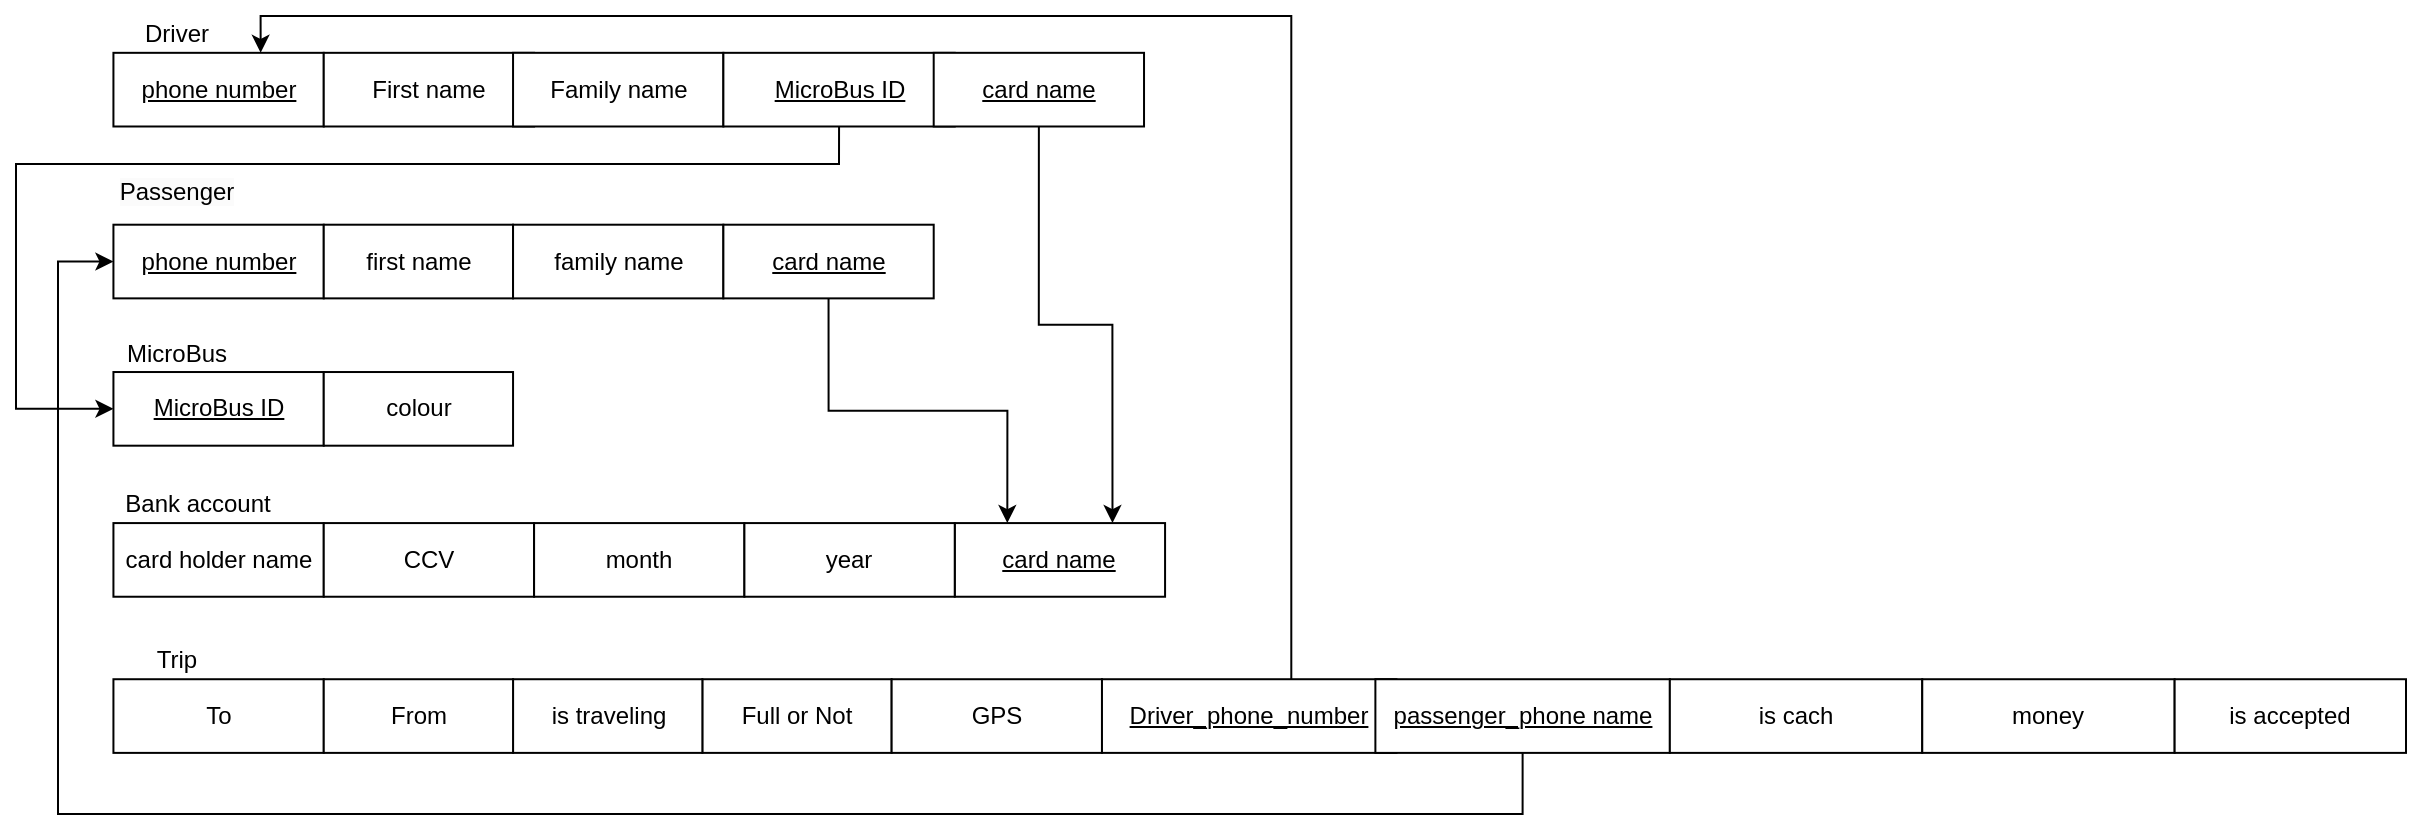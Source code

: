 <mxfile version="22.1.2" type="device">
  <diagram name="Page-1" id="LFaFiX9sYo1zRj2lnzwh">
    <mxGraphModel dx="2359" dy="2034" grid="0" gridSize="10" guides="1" tooltips="1" connect="1" arrows="1" fold="1" page="1" pageScale="1" pageWidth="850" pageHeight="1100" math="0" shadow="0">
      <root>
        <mxCell id="0" />
        <mxCell id="1" parent="0" />
        <mxCell id="C--NE389PpcoagH8Nilt-1" value="&lt;u&gt;phone number&lt;/u&gt;" style="rounded=0;whiteSpace=wrap;html=1;verticalAlign=middle;align=center;" parent="1" vertex="1">
          <mxGeometry x="-15.287" y="18.415" width="105.164" height="36.831" as="geometry" />
        </mxCell>
        <mxCell id="C--NE389PpcoagH8Nilt-2" value="First name" style="rounded=0;whiteSpace=wrap;html=1;verticalAlign=middle;align=center;" parent="1" vertex="1">
          <mxGeometry x="89.877" y="18.415" width="105.164" height="36.831" as="geometry" />
        </mxCell>
        <mxCell id="C--NE389PpcoagH8Nilt-4" value="Family name" style="rounded=0;whiteSpace=wrap;html=1;verticalAlign=middle;align=center;" parent="1" vertex="1">
          <mxGeometry x="184.525" y="18.415" width="105.164" height="36.831" as="geometry" />
        </mxCell>
        <mxCell id="C--NE389PpcoagH8Nilt-5" value="Driver" style="text;html=1;strokeColor=none;fillColor=none;align=center;verticalAlign=middle;whiteSpace=wrap;rounded=0;" parent="1" vertex="1">
          <mxGeometry x="-15.287" width="63.098" height="18.415" as="geometry" />
        </mxCell>
        <mxCell id="C--NE389PpcoagH8Nilt-6" value="&lt;u&gt;phone number&lt;/u&gt;" style="rounded=0;whiteSpace=wrap;html=1;verticalAlign=middle;align=center;" parent="1" vertex="1">
          <mxGeometry x="-15.287" y="104.354" width="105.164" height="36.831" as="geometry" />
        </mxCell>
        <mxCell id="C--NE389PpcoagH8Nilt-7" value="&#xa;&lt;span style=&quot;color: rgb(0, 0, 0); font-family: Helvetica; font-size: 12px; font-style: normal; font-variant-ligatures: normal; font-variant-caps: normal; font-weight: 400; letter-spacing: normal; orphans: 2; text-indent: 0px; text-transform: none; widows: 2; word-spacing: 0px; -webkit-text-stroke-width: 0px; background-color: rgb(251, 251, 251); text-decoration-thickness: initial; text-decoration-style: initial; text-decoration-color: initial; float: none; display: inline !important;&quot;&gt;Passenger&lt;/span&gt;&#xa;&#xa;" style="text;html=1;strokeColor=none;fillColor=none;align=center;verticalAlign=middle;whiteSpace=wrap;rounded=0;" parent="1" vertex="1">
          <mxGeometry x="-15.287" y="85.938" width="63.098" height="18.415" as="geometry" />
        </mxCell>
        <mxCell id="C--NE389PpcoagH8Nilt-8" value="first name" style="rounded=0;whiteSpace=wrap;html=1;verticalAlign=middle;align=center;" parent="1" vertex="1">
          <mxGeometry x="89.877" y="104.354" width="94.648" height="36.831" as="geometry" />
        </mxCell>
        <mxCell id="C--NE389PpcoagH8Nilt-9" value="family name" style="rounded=0;whiteSpace=wrap;html=1;verticalAlign=middle;align=center;" parent="1" vertex="1">
          <mxGeometry x="184.525" y="104.354" width="105.164" height="36.831" as="geometry" />
        </mxCell>
        <mxCell id="C--NE389PpcoagH8Nilt-10" value="&lt;u&gt;MicroBus ID&lt;/u&gt;" style="rounded=0;whiteSpace=wrap;html=1;verticalAlign=middle;align=center;" parent="1" vertex="1">
          <mxGeometry x="-15.287" y="178.015" width="105.164" height="36.831" as="geometry" />
        </mxCell>
        <mxCell id="C--NE389PpcoagH8Nilt-11" value="colour" style="rounded=0;whiteSpace=wrap;html=1;verticalAlign=middle;align=center;" parent="1" vertex="1">
          <mxGeometry x="89.877" y="178.015" width="94.648" height="36.831" as="geometry" />
        </mxCell>
        <mxCell id="C--NE389PpcoagH8Nilt-12" value="MicroBus" style="text;html=1;strokeColor=none;fillColor=none;align=center;verticalAlign=middle;whiteSpace=wrap;rounded=0;" parent="1" vertex="1">
          <mxGeometry x="-15.287" y="159.6" width="63.098" height="18.415" as="geometry" />
        </mxCell>
        <mxCell id="C--NE389PpcoagH8Nilt-43" style="edgeStyle=orthogonalEdgeStyle;rounded=0;orthogonalLoop=1;jettySize=auto;html=1;exitX=0.5;exitY=1;exitDx=0;exitDy=0;entryX=0;entryY=0.5;entryDx=0;entryDy=0;verticalAlign=middle;align=center;" parent="1" source="C--NE389PpcoagH8Nilt-13" target="C--NE389PpcoagH8Nilt-10" edge="1">
          <mxGeometry relative="1" as="geometry">
            <Array as="points">
              <mxPoint x="348" y="74" />
              <mxPoint x="-64" y="74" />
              <mxPoint x="-64" y="196" />
            </Array>
          </mxGeometry>
        </mxCell>
        <mxCell id="C--NE389PpcoagH8Nilt-13" value="&lt;u&gt;MicroBus ID&lt;/u&gt;" style="rounded=0;whiteSpace=wrap;html=1;verticalAlign=middle;align=center;" parent="1" vertex="1">
          <mxGeometry x="289.689" y="18.415" width="115.68" height="36.831" as="geometry" />
        </mxCell>
        <mxCell id="C--NE389PpcoagH8Nilt-16" value="card holder name" style="rounded=0;whiteSpace=wrap;html=1;verticalAlign=middle;align=center;" parent="1" vertex="1">
          <mxGeometry x="-15.287" y="253.538" width="105.164" height="36.831" as="geometry" />
        </mxCell>
        <mxCell id="C--NE389PpcoagH8Nilt-17" value="&lt;u&gt;card name&lt;/u&gt;" style="rounded=0;whiteSpace=wrap;html=1;verticalAlign=middle;align=center;" parent="1" vertex="1">
          <mxGeometry x="405.369" y="253.538" width="105.164" height="36.831" as="geometry" />
        </mxCell>
        <mxCell id="C--NE389PpcoagH8Nilt-18" value="CCV" style="rounded=0;whiteSpace=wrap;html=1;verticalAlign=middle;align=center;" parent="1" vertex="1">
          <mxGeometry x="89.877" y="253.538" width="105.164" height="36.831" as="geometry" />
        </mxCell>
        <mxCell id="C--NE389PpcoagH8Nilt-19" value="month" style="rounded=0;whiteSpace=wrap;html=1;verticalAlign=middle;align=center;" parent="1" vertex="1">
          <mxGeometry x="195.041" y="253.538" width="105.164" height="36.831" as="geometry" />
        </mxCell>
        <mxCell id="C--NE389PpcoagH8Nilt-20" value="year" style="rounded=0;whiteSpace=wrap;html=1;verticalAlign=middle;align=center;" parent="1" vertex="1">
          <mxGeometry x="300.205" y="253.538" width="105.164" height="36.831" as="geometry" />
        </mxCell>
        <mxCell id="C--NE389PpcoagH8Nilt-23" style="edgeStyle=orthogonalEdgeStyle;rounded=0;orthogonalLoop=1;jettySize=auto;html=1;exitX=0.5;exitY=1;exitDx=0;exitDy=0;entryX=0.75;entryY=0;entryDx=0;entryDy=0;verticalAlign=middle;align=center;" parent="1" source="C--NE389PpcoagH8Nilt-21" target="C--NE389PpcoagH8Nilt-17" edge="1">
          <mxGeometry relative="1" as="geometry" />
        </mxCell>
        <mxCell id="C--NE389PpcoagH8Nilt-21" value="&lt;u&gt;card name&lt;/u&gt;" style="rounded=0;whiteSpace=wrap;html=1;verticalAlign=middle;align=center;" parent="1" vertex="1">
          <mxGeometry x="394.852" y="18.415" width="105.164" height="36.831" as="geometry" />
        </mxCell>
        <mxCell id="C--NE389PpcoagH8Nilt-25" style="edgeStyle=orthogonalEdgeStyle;rounded=0;orthogonalLoop=1;jettySize=auto;html=1;exitX=0.5;exitY=1;exitDx=0;exitDy=0;entryX=0.25;entryY=0;entryDx=0;entryDy=0;verticalAlign=middle;align=center;" parent="1" source="C--NE389PpcoagH8Nilt-24" target="C--NE389PpcoagH8Nilt-17" edge="1">
          <mxGeometry relative="1" as="geometry" />
        </mxCell>
        <mxCell id="C--NE389PpcoagH8Nilt-24" value="&lt;u&gt;card name&lt;/u&gt;" style="rounded=0;whiteSpace=wrap;html=1;verticalAlign=middle;align=center;" parent="1" vertex="1">
          <mxGeometry x="289.689" y="104.354" width="105.164" height="36.831" as="geometry" />
        </mxCell>
        <mxCell id="C--NE389PpcoagH8Nilt-26" value="Bank account" style="text;html=1;strokeColor=none;fillColor=none;align=center;verticalAlign=middle;whiteSpace=wrap;rounded=0;" parent="1" vertex="1">
          <mxGeometry x="-15.287" y="235.123" width="84.131" height="18.415" as="geometry" />
        </mxCell>
        <mxCell id="C--NE389PpcoagH8Nilt-28" value="To" style="rounded=0;whiteSpace=wrap;html=1;verticalAlign=middle;align=center;" parent="1" vertex="1">
          <mxGeometry x="-15.287" y="331.615" width="105.164" height="36.831" as="geometry" />
        </mxCell>
        <mxCell id="C--NE389PpcoagH8Nilt-29" value="Full or Not" style="rounded=0;whiteSpace=wrap;html=1;verticalAlign=middle;align=center;" parent="1" vertex="1">
          <mxGeometry x="279.172" y="331.615" width="94.648" height="36.831" as="geometry" />
        </mxCell>
        <mxCell id="C--NE389PpcoagH8Nilt-30" value="is traveling" style="rounded=0;whiteSpace=wrap;html=1;verticalAlign=middle;align=center;" parent="1" vertex="1">
          <mxGeometry x="184.525" y="331.615" width="94.648" height="36.831" as="geometry" />
        </mxCell>
        <mxCell id="C--NE389PpcoagH8Nilt-31" value="From" style="rounded=0;whiteSpace=wrap;html=1;verticalAlign=middle;align=center;" parent="1" vertex="1">
          <mxGeometry x="89.877" y="331.615" width="94.648" height="36.831" as="geometry" />
        </mxCell>
        <mxCell id="C--NE389PpcoagH8Nilt-32" value="GPS" style="rounded=0;whiteSpace=wrap;html=1;verticalAlign=middle;align=center;" parent="1" vertex="1">
          <mxGeometry x="373.82" y="331.615" width="105.164" height="36.831" as="geometry" />
        </mxCell>
        <mxCell id="C--NE389PpcoagH8Nilt-33" value="Trip" style="text;html=1;strokeColor=none;fillColor=none;align=center;verticalAlign=middle;whiteSpace=wrap;rounded=0;" parent="1" vertex="1">
          <mxGeometry x="-15.287" y="313.2" width="63.098" height="18.415" as="geometry" />
        </mxCell>
        <mxCell id="C--NE389PpcoagH8Nilt-38" style="edgeStyle=orthogonalEdgeStyle;rounded=0;orthogonalLoop=1;jettySize=auto;html=1;exitX=0.75;exitY=0;exitDx=0;exitDy=0;verticalAlign=middle;align=center;" parent="1" edge="1">
          <mxGeometry relative="1" as="geometry">
            <mxPoint x="58.328" y="18.415" as="targetPoint" />
            <mxPoint x="563.115" y="337.615" as="sourcePoint" />
            <Array as="points">
              <mxPoint x="573.631" y="337.615" />
              <mxPoint x="573.631" />
              <mxPoint x="58.328" />
            </Array>
          </mxGeometry>
        </mxCell>
        <mxCell id="C--NE389PpcoagH8Nilt-34" value="&lt;u&gt;Driver_phone_number&lt;/u&gt;" style="rounded=0;whiteSpace=wrap;html=1;verticalAlign=middle;align=center;" parent="1" vertex="1">
          <mxGeometry x="478.984" y="331.615" width="147.23" height="36.831" as="geometry" />
        </mxCell>
        <mxCell id="C--NE389PpcoagH8Nilt-39" style="edgeStyle=orthogonalEdgeStyle;rounded=0;orthogonalLoop=1;jettySize=auto;html=1;exitX=0.5;exitY=1;exitDx=0;exitDy=0;entryX=0;entryY=0.5;entryDx=0;entryDy=0;verticalAlign=middle;align=center;" parent="1" source="C--NE389PpcoagH8Nilt-37" target="C--NE389PpcoagH8Nilt-6" edge="1">
          <mxGeometry relative="1" as="geometry">
            <Array as="points">
              <mxPoint x="689" y="399" />
              <mxPoint x="-43" y="399" />
              <mxPoint x="-43" y="123" />
            </Array>
          </mxGeometry>
        </mxCell>
        <mxCell id="C--NE389PpcoagH8Nilt-37" value="&lt;u&gt;passenger_phone name&lt;/u&gt;" style="rounded=0;whiteSpace=wrap;html=1;verticalAlign=middle;align=center;" parent="1" vertex="1">
          <mxGeometry x="615.697" y="331.615" width="147.23" height="36.831" as="geometry" />
        </mxCell>
        <mxCell id="C--NE389PpcoagH8Nilt-40" value="is cach" style="rounded=0;whiteSpace=wrap;html=1;verticalAlign=middle;align=center;" parent="1" vertex="1">
          <mxGeometry x="762.926" y="331.615" width="126.197" height="36.831" as="geometry" />
        </mxCell>
        <mxCell id="C--NE389PpcoagH8Nilt-41" value="money" style="rounded=0;whiteSpace=wrap;html=1;verticalAlign=middle;align=center;" parent="1" vertex="1">
          <mxGeometry x="889.123" y="331.615" width="126.197" height="36.831" as="geometry" />
        </mxCell>
        <mxCell id="C--NE389PpcoagH8Nilt-42" value="is accepted" style="rounded=0;whiteSpace=wrap;html=1;verticalAlign=middle;align=center;" parent="1" vertex="1">
          <mxGeometry x="1015.32" y="331.615" width="115.68" height="36.831" as="geometry" />
        </mxCell>
      </root>
    </mxGraphModel>
  </diagram>
</mxfile>
